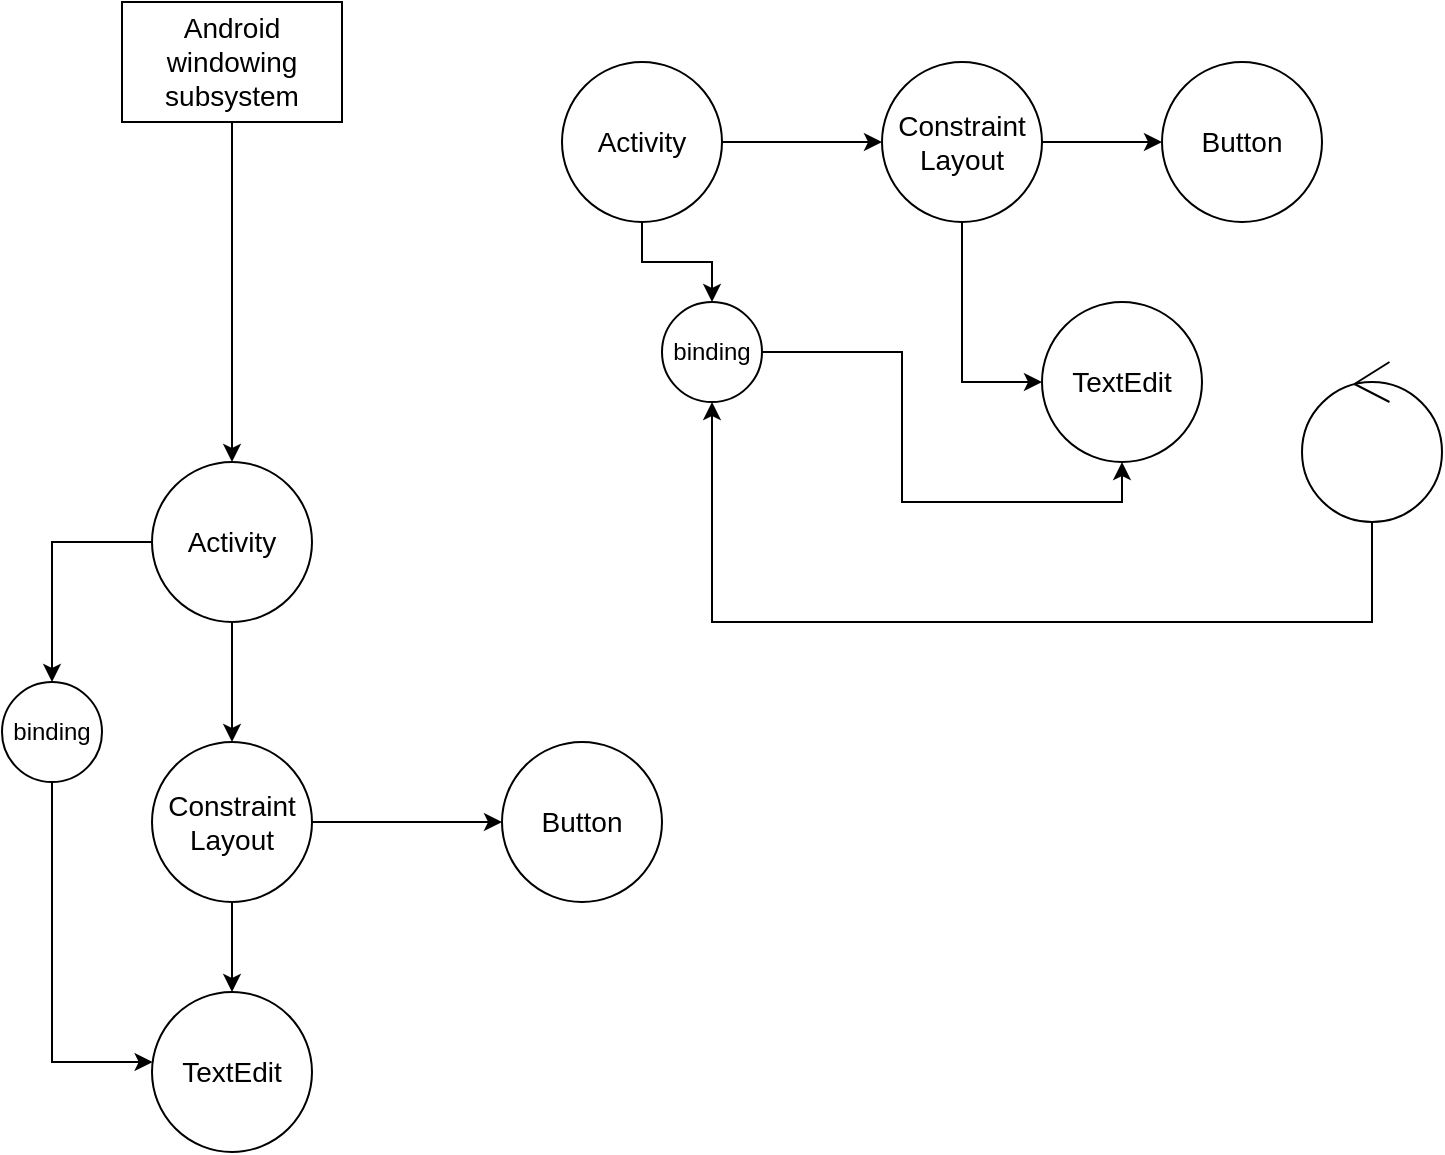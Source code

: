 <mxfile version="15.4.0" type="device" pages="4"><diagram id="f-tT5mRKqF3EOLstu7uZ" name="Page-1"><mxGraphModel dx="1120" dy="635" grid="1" gridSize="10" guides="1" tooltips="1" connect="1" arrows="1" fold="1" page="1" pageScale="1" pageWidth="827" pageHeight="1169" math="0" shadow="0"><root><mxCell id="N27WitIDvGbf6XEgmTc6-0"/><mxCell id="N27WitIDvGbf6XEgmTc6-1" parent="N27WitIDvGbf6XEgmTc6-0"/><mxCell id="N27WitIDvGbf6XEgmTc6-16" value="" style="edgeStyle=orthogonalEdgeStyle;rounded=0;orthogonalLoop=1;jettySize=auto;html=1;fontSize=14;" parent="N27WitIDvGbf6XEgmTc6-1" source="N27WitIDvGbf6XEgmTc6-2" target="N27WitIDvGbf6XEgmTc6-15" edge="1"><mxGeometry relative="1" as="geometry"/></mxCell><mxCell id="RcEVHh8Y3NC-FPqGX7AL-3" value="" style="edgeStyle=orthogonalEdgeStyle;rounded=0;orthogonalLoop=1;jettySize=auto;html=1;" parent="N27WitIDvGbf6XEgmTc6-1" source="N27WitIDvGbf6XEgmTc6-2" target="RcEVHh8Y3NC-FPqGX7AL-2" edge="1"><mxGeometry relative="1" as="geometry"/></mxCell><mxCell id="N27WitIDvGbf6XEgmTc6-2" value="Activity" style="ellipse;whiteSpace=wrap;html=1;aspect=fixed;fontSize=14;align=center;verticalAlign=middle;" parent="N27WitIDvGbf6XEgmTc6-1" vertex="1"><mxGeometry x="300" y="80" width="80" height="80" as="geometry"/></mxCell><mxCell id="N27WitIDvGbf6XEgmTc6-5" value="Android windowing subsystem" style="rounded=0;whiteSpace=wrap;html=1;fontSize=14;align=center;verticalAlign=middle;" parent="N27WitIDvGbf6XEgmTc6-1" vertex="1"><mxGeometry x="80" y="50" width="110" height="60" as="geometry"/></mxCell><mxCell id="N27WitIDvGbf6XEgmTc6-7" value="" style="endArrow=classic;html=1;rounded=0;fontSize=14;edgeStyle=orthogonalEdgeStyle;" parent="N27WitIDvGbf6XEgmTc6-1" source="N27WitIDvGbf6XEgmTc6-5" target="N27WitIDvGbf6XEgmTc6-23" edge="1"><mxGeometry width="50" height="50" relative="1" as="geometry"><mxPoint x="390" y="420" as="sourcePoint"/><mxPoint x="440" y="370" as="targetPoint"/></mxGeometry></mxCell><mxCell id="N27WitIDvGbf6XEgmTc6-18" value="" style="edgeStyle=orthogonalEdgeStyle;rounded=0;orthogonalLoop=1;jettySize=auto;html=1;fontSize=14;" parent="N27WitIDvGbf6XEgmTc6-1" source="N27WitIDvGbf6XEgmTc6-15" target="N27WitIDvGbf6XEgmTc6-17" edge="1"><mxGeometry relative="1" as="geometry"/></mxCell><mxCell id="N27WitIDvGbf6XEgmTc6-21" value="" style="edgeStyle=orthogonalEdgeStyle;rounded=0;orthogonalLoop=1;jettySize=auto;html=1;fontSize=14;entryX=0;entryY=0.5;entryDx=0;entryDy=0;" parent="N27WitIDvGbf6XEgmTc6-1" source="N27WitIDvGbf6XEgmTc6-15" target="N27WitIDvGbf6XEgmTc6-20" edge="1"><mxGeometry relative="1" as="geometry"/></mxCell><mxCell id="N27WitIDvGbf6XEgmTc6-15" value="Constraint&lt;br&gt;Layout" style="ellipse;whiteSpace=wrap;html=1;aspect=fixed;fontSize=14;align=center;verticalAlign=middle;" parent="N27WitIDvGbf6XEgmTc6-1" vertex="1"><mxGeometry x="460" y="80" width="80" height="80" as="geometry"/></mxCell><mxCell id="N27WitIDvGbf6XEgmTc6-17" value="Button" style="ellipse;whiteSpace=wrap;html=1;aspect=fixed;fontSize=14;align=center;verticalAlign=middle;" parent="N27WitIDvGbf6XEgmTc6-1" vertex="1"><mxGeometry x="600" y="80" width="80" height="80" as="geometry"/></mxCell><mxCell id="N27WitIDvGbf6XEgmTc6-20" value="TextEdit" style="ellipse;whiteSpace=wrap;html=1;aspect=fixed;fontSize=14;align=center;verticalAlign=middle;" parent="N27WitIDvGbf6XEgmTc6-1" vertex="1"><mxGeometry x="540" y="200" width="80" height="80" as="geometry"/></mxCell><mxCell id="N27WitIDvGbf6XEgmTc6-22" value="" style="edgeStyle=orthogonalEdgeStyle;rounded=0;orthogonalLoop=1;jettySize=auto;html=1;fontSize=14;exitX=0.5;exitY=1;exitDx=0;exitDy=0;" parent="N27WitIDvGbf6XEgmTc6-1" source="N27WitIDvGbf6XEgmTc6-23" target="N27WitIDvGbf6XEgmTc6-26" edge="1"><mxGeometry relative="1" as="geometry"/></mxCell><mxCell id="RcEVHh8Y3NC-FPqGX7AL-6" value="" style="edgeStyle=orthogonalEdgeStyle;rounded=0;orthogonalLoop=1;jettySize=auto;html=1;" parent="N27WitIDvGbf6XEgmTc6-1" source="N27WitIDvGbf6XEgmTc6-23" target="RcEVHh8Y3NC-FPqGX7AL-5" edge="1"><mxGeometry relative="1" as="geometry"/></mxCell><mxCell id="N27WitIDvGbf6XEgmTc6-23" value="Activity" style="ellipse;whiteSpace=wrap;html=1;aspect=fixed;fontSize=14;align=center;verticalAlign=middle;" parent="N27WitIDvGbf6XEgmTc6-1" vertex="1"><mxGeometry x="95" y="280" width="80" height="80" as="geometry"/></mxCell><mxCell id="N27WitIDvGbf6XEgmTc6-24" value="" style="edgeStyle=orthogonalEdgeStyle;rounded=0;orthogonalLoop=1;jettySize=auto;html=1;fontSize=14;" parent="N27WitIDvGbf6XEgmTc6-1" source="N27WitIDvGbf6XEgmTc6-26" target="N27WitIDvGbf6XEgmTc6-27" edge="1"><mxGeometry relative="1" as="geometry"/></mxCell><mxCell id="N27WitIDvGbf6XEgmTc6-25" value="" style="edgeStyle=orthogonalEdgeStyle;rounded=0;orthogonalLoop=1;jettySize=auto;html=1;fontSize=14;" parent="N27WitIDvGbf6XEgmTc6-1" source="N27WitIDvGbf6XEgmTc6-26" target="N27WitIDvGbf6XEgmTc6-28" edge="1"><mxGeometry relative="1" as="geometry"/></mxCell><mxCell id="N27WitIDvGbf6XEgmTc6-26" value="Constraint&lt;br&gt;Layout" style="ellipse;whiteSpace=wrap;html=1;aspect=fixed;fontSize=14;align=center;verticalAlign=middle;" parent="N27WitIDvGbf6XEgmTc6-1" vertex="1"><mxGeometry x="95" y="420" width="80" height="80" as="geometry"/></mxCell><mxCell id="N27WitIDvGbf6XEgmTc6-27" value="Button" style="ellipse;whiteSpace=wrap;html=1;aspect=fixed;fontSize=14;align=center;verticalAlign=middle;" parent="N27WitIDvGbf6XEgmTc6-1" vertex="1"><mxGeometry x="270" y="420" width="80" height="80" as="geometry"/></mxCell><mxCell id="N27WitIDvGbf6XEgmTc6-28" value="TextEdit" style="ellipse;whiteSpace=wrap;html=1;aspect=fixed;fontSize=14;align=center;verticalAlign=middle;" parent="N27WitIDvGbf6XEgmTc6-1" vertex="1"><mxGeometry x="95" y="545" width="80" height="80" as="geometry"/></mxCell><mxCell id="RcEVHh8Y3NC-FPqGX7AL-1" style="edgeStyle=orthogonalEdgeStyle;rounded=0;orthogonalLoop=1;jettySize=auto;html=1;entryX=0.5;entryY=1;entryDx=0;entryDy=0;" parent="N27WitIDvGbf6XEgmTc6-1" source="RcEVHh8Y3NC-FPqGX7AL-0" target="RcEVHh8Y3NC-FPqGX7AL-2" edge="1"><mxGeometry relative="1" as="geometry"><mxPoint x="375.0" y="330" as="targetPoint"/><Array as="points"><mxPoint x="705" y="360"/><mxPoint x="375" y="360"/></Array></mxGeometry></mxCell><mxCell id="RcEVHh8Y3NC-FPqGX7AL-0" value="" style="ellipse;shape=umlControl;whiteSpace=wrap;html=1;align=left;verticalAlign=top;" parent="N27WitIDvGbf6XEgmTc6-1" vertex="1"><mxGeometry x="670" y="230" width="70" height="80" as="geometry"/></mxCell><mxCell id="RcEVHh8Y3NC-FPqGX7AL-4" style="edgeStyle=orthogonalEdgeStyle;rounded=0;orthogonalLoop=1;jettySize=auto;html=1;entryX=0.5;entryY=1;entryDx=0;entryDy=0;" parent="N27WitIDvGbf6XEgmTc6-1" source="RcEVHh8Y3NC-FPqGX7AL-2" target="N27WitIDvGbf6XEgmTc6-20" edge="1"><mxGeometry relative="1" as="geometry"/></mxCell><mxCell id="RcEVHh8Y3NC-FPqGX7AL-2" value="binding" style="ellipse;whiteSpace=wrap;html=1;aspect=fixed;align=center;verticalAlign=middle;" parent="N27WitIDvGbf6XEgmTc6-1" vertex="1"><mxGeometry x="350" y="200" width="50" height="50" as="geometry"/></mxCell><mxCell id="RcEVHh8Y3NC-FPqGX7AL-7" style="edgeStyle=orthogonalEdgeStyle;rounded=0;orthogonalLoop=1;jettySize=auto;html=1;exitX=0.5;exitY=1;exitDx=0;exitDy=0;" parent="N27WitIDvGbf6XEgmTc6-1" source="RcEVHh8Y3NC-FPqGX7AL-5" target="N27WitIDvGbf6XEgmTc6-28" edge="1"><mxGeometry relative="1" as="geometry"><Array as="points"><mxPoint x="45" y="580"/></Array></mxGeometry></mxCell><mxCell id="RcEVHh8Y3NC-FPqGX7AL-5" value="binding" style="ellipse;whiteSpace=wrap;html=1;aspect=fixed;align=center;verticalAlign=middle;" parent="N27WitIDvGbf6XEgmTc6-1" vertex="1"><mxGeometry x="20" y="390" width="50" height="50" as="geometry"/></mxCell></root></mxGraphModel></diagram><diagram name="Page-2" id="4wFfqdESZLU_Z1doPLFf"><mxGraphModel dx="1120" dy="635" grid="1" gridSize="10" guides="1" tooltips="1" connect="1" arrows="1" fold="1" page="1" pageScale="1" pageWidth="827" pageHeight="1169" math="0" shadow="0"><root><mxCell id="GACK92mV8erqEf8Hjzlv-0"/><mxCell id="GACK92mV8erqEf8Hjzlv-1" parent="GACK92mV8erqEf8Hjzlv-0"/><mxCell id="GACK92mV8erqEf8Hjzlv-2" value="" style="edgeStyle=orthogonalEdgeStyle;rounded=0;orthogonalLoop=1;jettySize=auto;html=1;fontSize=14;" edge="1" parent="GACK92mV8erqEf8Hjzlv-1" source="GACK92mV8erqEf8Hjzlv-4" target="GACK92mV8erqEf8Hjzlv-9"><mxGeometry relative="1" as="geometry"/></mxCell><mxCell id="GACK92mV8erqEf8Hjzlv-3" value="" style="edgeStyle=orthogonalEdgeStyle;rounded=0;orthogonalLoop=1;jettySize=auto;html=1;" edge="1" parent="GACK92mV8erqEf8Hjzlv-1" source="GACK92mV8erqEf8Hjzlv-4" target="GACK92mV8erqEf8Hjzlv-23"><mxGeometry relative="1" as="geometry"/></mxCell><mxCell id="GACK92mV8erqEf8Hjzlv-28" value="" style="edgeStyle=orthogonalEdgeStyle;rounded=0;orthogonalLoop=1;jettySize=auto;html=1;entryX=0.425;entryY=-0.037;entryDx=0;entryDy=0;entryPerimeter=0;exitX=0;exitY=0.5;exitDx=0;exitDy=0;" edge="1" parent="GACK92mV8erqEf8Hjzlv-1" source="GACK92mV8erqEf8Hjzlv-4" target="GACK92mV8erqEf8Hjzlv-26"><mxGeometry relative="1" as="geometry"/></mxCell><mxCell id="GACK92mV8erqEf8Hjzlv-4" value="Activity" style="ellipse;whiteSpace=wrap;html=1;aspect=fixed;fontSize=14;align=center;verticalAlign=middle;" vertex="1" parent="GACK92mV8erqEf8Hjzlv-1"><mxGeometry x="380" y="70" width="80" height="80" as="geometry"/></mxCell><mxCell id="GACK92mV8erqEf8Hjzlv-5" value="Android windowing subsystem" style="rounded=0;whiteSpace=wrap;html=1;fontSize=14;align=center;verticalAlign=middle;" vertex="1" parent="GACK92mV8erqEf8Hjzlv-1"><mxGeometry x="80" y="50" width="110" height="60" as="geometry"/></mxCell><mxCell id="GACK92mV8erqEf8Hjzlv-6" value="" style="endArrow=classic;html=1;rounded=0;fontSize=14;edgeStyle=orthogonalEdgeStyle;" edge="1" parent="GACK92mV8erqEf8Hjzlv-1" source="GACK92mV8erqEf8Hjzlv-5" target="GACK92mV8erqEf8Hjzlv-4"><mxGeometry width="50" height="50" relative="1" as="geometry"><mxPoint x="390" y="420" as="sourcePoint"/><mxPoint x="440" y="370" as="targetPoint"/></mxGeometry></mxCell><mxCell id="GACK92mV8erqEf8Hjzlv-7" value="" style="edgeStyle=orthogonalEdgeStyle;rounded=0;orthogonalLoop=1;jettySize=auto;html=1;fontSize=14;" edge="1" parent="GACK92mV8erqEf8Hjzlv-1" source="GACK92mV8erqEf8Hjzlv-9" target="GACK92mV8erqEf8Hjzlv-10"><mxGeometry relative="1" as="geometry"/></mxCell><mxCell id="GACK92mV8erqEf8Hjzlv-8" value="" style="edgeStyle=orthogonalEdgeStyle;rounded=0;orthogonalLoop=1;jettySize=auto;html=1;fontSize=14;entryX=0;entryY=0.5;entryDx=0;entryDy=0;" edge="1" parent="GACK92mV8erqEf8Hjzlv-1" source="GACK92mV8erqEf8Hjzlv-9" target="GACK92mV8erqEf8Hjzlv-11"><mxGeometry relative="1" as="geometry"/></mxCell><mxCell id="GACK92mV8erqEf8Hjzlv-9" value="Constraint&lt;br&gt;Layout" style="ellipse;whiteSpace=wrap;html=1;aspect=fixed;fontSize=14;align=center;verticalAlign=middle;" vertex="1" parent="GACK92mV8erqEf8Hjzlv-1"><mxGeometry x="540" y="70" width="80" height="80" as="geometry"/></mxCell><mxCell id="GACK92mV8erqEf8Hjzlv-10" value="Button" style="ellipse;whiteSpace=wrap;html=1;aspect=fixed;fontSize=14;align=center;verticalAlign=middle;" vertex="1" parent="GACK92mV8erqEf8Hjzlv-1"><mxGeometry x="680" y="70" width="80" height="80" as="geometry"/></mxCell><mxCell id="GACK92mV8erqEf8Hjzlv-11" value="TextEdit" style="ellipse;whiteSpace=wrap;html=1;aspect=fixed;fontSize=14;align=center;verticalAlign=middle;" vertex="1" parent="GACK92mV8erqEf8Hjzlv-1"><mxGeometry x="620" y="190" width="80" height="80" as="geometry"/></mxCell><mxCell id="GACK92mV8erqEf8Hjzlv-12" value="" style="edgeStyle=orthogonalEdgeStyle;rounded=0;orthogonalLoop=1;jettySize=auto;html=1;fontSize=14;exitX=0.5;exitY=1;exitDx=0;exitDy=0;" edge="1" parent="GACK92mV8erqEf8Hjzlv-1" source="GACK92mV8erqEf8Hjzlv-14" target="GACK92mV8erqEf8Hjzlv-17"><mxGeometry relative="1" as="geometry"/></mxCell><mxCell id="GACK92mV8erqEf8Hjzlv-13" value="" style="edgeStyle=orthogonalEdgeStyle;rounded=0;orthogonalLoop=1;jettySize=auto;html=1;" edge="1" parent="GACK92mV8erqEf8Hjzlv-1" source="GACK92mV8erqEf8Hjzlv-14" target="GACK92mV8erqEf8Hjzlv-25"><mxGeometry relative="1" as="geometry"/></mxCell><mxCell id="GACK92mV8erqEf8Hjzlv-27" value="" style="edgeStyle=orthogonalEdgeStyle;rounded=0;orthogonalLoop=1;jettySize=auto;html=1;" edge="1" parent="GACK92mV8erqEf8Hjzlv-1" source="GACK92mV8erqEf8Hjzlv-14" target="GACK92mV8erqEf8Hjzlv-26"><mxGeometry relative="1" as="geometry"/></mxCell><mxCell id="GACK92mV8erqEf8Hjzlv-14" value="Activity" style="ellipse;whiteSpace=wrap;html=1;aspect=fixed;fontSize=14;align=center;verticalAlign=middle;" vertex="1" parent="GACK92mV8erqEf8Hjzlv-1"><mxGeometry x="95" y="280" width="80" height="80" as="geometry"/></mxCell><mxCell id="GACK92mV8erqEf8Hjzlv-15" value="" style="edgeStyle=orthogonalEdgeStyle;rounded=0;orthogonalLoop=1;jettySize=auto;html=1;fontSize=14;" edge="1" parent="GACK92mV8erqEf8Hjzlv-1" source="GACK92mV8erqEf8Hjzlv-17" target="GACK92mV8erqEf8Hjzlv-18"><mxGeometry relative="1" as="geometry"/></mxCell><mxCell id="GACK92mV8erqEf8Hjzlv-16" value="" style="edgeStyle=orthogonalEdgeStyle;rounded=0;orthogonalLoop=1;jettySize=auto;html=1;fontSize=14;" edge="1" parent="GACK92mV8erqEf8Hjzlv-1" source="GACK92mV8erqEf8Hjzlv-17" target="GACK92mV8erqEf8Hjzlv-19"><mxGeometry relative="1" as="geometry"/></mxCell><mxCell id="GACK92mV8erqEf8Hjzlv-17" value="Constraint&lt;br&gt;Layout" style="ellipse;whiteSpace=wrap;html=1;aspect=fixed;fontSize=14;align=center;verticalAlign=middle;" vertex="1" parent="GACK92mV8erqEf8Hjzlv-1"><mxGeometry x="95" y="560" width="80" height="80" as="geometry"/></mxCell><mxCell id="GACK92mV8erqEf8Hjzlv-18" value="Button" style="ellipse;whiteSpace=wrap;html=1;aspect=fixed;fontSize=14;align=center;verticalAlign=middle;" vertex="1" parent="GACK92mV8erqEf8Hjzlv-1"><mxGeometry x="270" y="560" width="80" height="80" as="geometry"/></mxCell><mxCell id="GACK92mV8erqEf8Hjzlv-19" value="TextEdit" style="ellipse;whiteSpace=wrap;html=1;aspect=fixed;fontSize=14;align=center;verticalAlign=middle;" vertex="1" parent="GACK92mV8erqEf8Hjzlv-1"><mxGeometry x="95" y="685" width="80" height="80" as="geometry"/></mxCell><mxCell id="GACK92mV8erqEf8Hjzlv-21" value="" style="ellipse;shape=umlControl;whiteSpace=wrap;html=1;align=left;verticalAlign=top;" vertex="1" parent="GACK92mV8erqEf8Hjzlv-1"><mxGeometry x="545" y="330" width="70" height="80" as="geometry"/></mxCell><mxCell id="GACK92mV8erqEf8Hjzlv-22" style="edgeStyle=orthogonalEdgeStyle;rounded=0;orthogonalLoop=1;jettySize=auto;html=1;entryX=0.5;entryY=1;entryDx=0;entryDy=0;" edge="1" parent="GACK92mV8erqEf8Hjzlv-1" source="GACK92mV8erqEf8Hjzlv-23" target="GACK92mV8erqEf8Hjzlv-11"><mxGeometry relative="1" as="geometry"/></mxCell><mxCell id="GACK92mV8erqEf8Hjzlv-23" value="binding" style="ellipse;whiteSpace=wrap;html=1;aspect=fixed;align=center;verticalAlign=middle;" vertex="1" parent="GACK92mV8erqEf8Hjzlv-1"><mxGeometry x="430" y="190" width="50" height="50" as="geometry"/></mxCell><mxCell id="GACK92mV8erqEf8Hjzlv-24" style="edgeStyle=orthogonalEdgeStyle;rounded=0;orthogonalLoop=1;jettySize=auto;html=1;exitX=0.5;exitY=1;exitDx=0;exitDy=0;" edge="1" parent="GACK92mV8erqEf8Hjzlv-1" source="GACK92mV8erqEf8Hjzlv-25" target="GACK92mV8erqEf8Hjzlv-19"><mxGeometry relative="1" as="geometry"><Array as="points"><mxPoint x="45" y="720"/></Array></mxGeometry></mxCell><mxCell id="GACK92mV8erqEf8Hjzlv-25" value="binding" style="ellipse;whiteSpace=wrap;html=1;aspect=fixed;align=center;verticalAlign=middle;" vertex="1" parent="GACK92mV8erqEf8Hjzlv-1"><mxGeometry x="20" y="530" width="50" height="50" as="geometry"/></mxCell><mxCell id="GACK92mV8erqEf8Hjzlv-32" style="edgeStyle=orthogonalEdgeStyle;rounded=0;orthogonalLoop=1;jettySize=auto;html=1;exitX=0.5;exitY=1;exitDx=0;exitDy=0;entryX=0.008;entryY=0.585;entryDx=0;entryDy=0;entryPerimeter=0;" edge="1" parent="GACK92mV8erqEf8Hjzlv-1" source="GACK92mV8erqEf8Hjzlv-26" target="GACK92mV8erqEf8Hjzlv-21"><mxGeometry relative="1" as="geometry"/></mxCell><mxCell id="GACK92mV8erqEf8Hjzlv-26" value="View&lt;br&gt;Model" style="ellipse;whiteSpace=wrap;html=1;aspect=fixed;fontSize=14;align=center;verticalAlign=middle;fillColor=#E6E6E6;" vertex="1" parent="GACK92mV8erqEf8Hjzlv-1"><mxGeometry x="290" y="210" width="80" height="80" as="geometry"/></mxCell><mxCell id="GACK92mV8erqEf8Hjzlv-34" value="" style="edgeStyle=orthogonalEdgeStyle;rounded=0;orthogonalLoop=1;jettySize=auto;html=1;entryX=1;entryY=0.5;entryDx=0;entryDy=0;" edge="1" parent="GACK92mV8erqEf8Hjzlv-1" source="GACK92mV8erqEf8Hjzlv-31" target="GACK92mV8erqEf8Hjzlv-25"><mxGeometry relative="1" as="geometry"><Array as="points"><mxPoint x="110" y="405"/><mxPoint x="110" y="555"/></Array></mxGeometry></mxCell><mxCell id="GACK92mV8erqEf8Hjzlv-31" value="obs" style="ellipse;whiteSpace=wrap;html=1;aspect=fixed;fontSize=14;align=center;verticalAlign=middle;" vertex="1" parent="GACK92mV8erqEf8Hjzlv-1"><mxGeometry x="280" y="280" width="50" height="50" as="geometry"/></mxCell><mxCell id="GACK92mV8erqEf8Hjzlv-33" value="wrapper" style="ellipse;whiteSpace=wrap;html=1;aspect=fixed;fontSize=14;align=center;verticalAlign=middle;fillColor=#E6E6E6;" vertex="1" parent="GACK92mV8erqEf8Hjzlv-1"><mxGeometry x="360" y="250" width="50" height="50" as="geometry"/></mxCell><mxCell id="GACK92mV8erqEf8Hjzlv-37" value="" style="edgeStyle=orthogonalEdgeStyle;rounded=0;orthogonalLoop=1;jettySize=auto;html=1;entryX=0.5;entryY=1;entryDx=0;entryDy=0;" edge="1" parent="GACK92mV8erqEf8Hjzlv-1" source="GACK92mV8erqEf8Hjzlv-35" target="GACK92mV8erqEf8Hjzlv-23"><mxGeometry relative="1" as="geometry"><mxPoint x="500" y="425" as="targetPoint"/></mxGeometry></mxCell><mxCell id="GACK92mV8erqEf8Hjzlv-35" value="obs" style="ellipse;whiteSpace=wrap;html=1;aspect=fixed;fontSize=14;align=center;verticalAlign=middle;" vertex="1" parent="GACK92mV8erqEf8Hjzlv-1"><mxGeometry x="350" y="290" width="50" height="50" as="geometry"/></mxCell></root></mxGraphModel></diagram><diagram id="hsKmJgHv_F4fAHrpacYP" name="Page-3"><mxGraphModel dx="812" dy="540" grid="1" gridSize="10" guides="1" tooltips="1" connect="1" arrows="1" fold="1" page="1" pageScale="1" pageWidth="827" pageHeight="1169" math="0" shadow="0"><root><mxCell id="lCK9crX0tvZwEf8rciXh-0"/><mxCell id="lCK9crX0tvZwEf8rciXh-1" parent="lCK9crX0tvZwEf8rciXh-0"/><mxCell id="lCK9crX0tvZwEf8rciXh-4" value="AboutActivity" style="rounded=0;whiteSpace=wrap;html=1;fillColor=#FFFFFF;" vertex="1" parent="lCK9crX0tvZwEf8rciXh-1"><mxGeometry x="90" y="80" width="100" height="110" as="geometry"/></mxCell><mxCell id="lCK9crX0tvZwEf8rciXh-5" value="layout" style="rounded=0;whiteSpace=wrap;html=1;fillColor=#FFFFFF;" vertex="1" parent="lCK9crX0tvZwEf8rciXh-1"><mxGeometry x="160" y="160" width="50" height="60" as="geometry"/></mxCell><mxCell id="lCK9crX0tvZwEf8rciXh-15" style="edgeStyle=orthogonalEdgeStyle;rounded=0;orthogonalLoop=1;jettySize=auto;html=1;exitX=1;exitY=0.5;exitDx=0;exitDy=0;" edge="1" parent="lCK9crX0tvZwEf8rciXh-1" source="lCK9crX0tvZwEf8rciXh-7" target="lCK9crX0tvZwEf8rciXh-10"><mxGeometry relative="1" as="geometry"/></mxCell><mxCell id="lCK9crX0tvZwEf8rciXh-7" value="MainActivity" style="rounded=0;whiteSpace=wrap;html=1;fillColor=#FFFFFF;" vertex="1" parent="lCK9crX0tvZwEf8rciXh-1"><mxGeometry x="100" y="270" width="100" height="110" as="geometry"/></mxCell><mxCell id="lCK9crX0tvZwEf8rciXh-10" value="MainActivity&lt;br&gt;ViewModel" style="rounded=0;whiteSpace=wrap;html=1;fillColor=#FFFFFF;" vertex="1" parent="lCK9crX0tvZwEf8rciXh-1"><mxGeometry x="360" y="270" width="80" height="80" as="geometry"/></mxCell><mxCell id="lCK9crX0tvZwEf8rciXh-11" value="layout" style="rounded=0;whiteSpace=wrap;html=1;fillColor=#FFFFFF;" vertex="1" parent="lCK9crX0tvZwEf8rciXh-1"><mxGeometry x="170" y="350" width="50" height="60" as="geometry"/></mxCell></root></mxGraphModel></diagram><diagram id="xl3Y7JYJf6htC-g9_tCH" name="Page-4"><mxGraphModel dx="812" dy="540" grid="1" gridSize="10" guides="1" tooltips="1" connect="1" arrows="1" fold="1" page="1" pageScale="1" pageWidth="827" pageHeight="1169" math="0" shadow="0"><root><mxCell id="qGR03WUyvOXKq8z8R409-0"/><mxCell id="qGR03WUyvOXKq8z8R409-1" parent="qGR03WUyvOXKq8z8R409-0"/><mxCell id="qGR03WUyvOXKq8z8R409-4" style="edgeStyle=orthogonalEdgeStyle;rounded=0;orthogonalLoop=1;jettySize=auto;html=1;exitX=0.25;exitY=0;exitDx=0;exitDy=0;entryX=0.25;entryY=1;entryDx=0;entryDy=0;" edge="1" parent="qGR03WUyvOXKq8z8R409-1" source="qGR03WUyvOXKq8z8R409-2" target="qGR03WUyvOXKq8z8R409-3"><mxGeometry relative="1" as="geometry"/></mxCell><mxCell id="qGR03WUyvOXKq8z8R409-2" value="MainActivity" style="rounded=0;whiteSpace=wrap;html=1;fillColor=#FFFFFF;" vertex="1" parent="qGR03WUyvOXKq8z8R409-1"><mxGeometry x="120" y="390" width="120" height="60" as="geometry"/></mxCell><mxCell id="qGR03WUyvOXKq8z8R409-5" style="edgeStyle=orthogonalEdgeStyle;rounded=0;orthogonalLoop=1;jettySize=auto;html=1;exitX=0.75;exitY=1;exitDx=0;exitDy=0;entryX=0.75;entryY=0;entryDx=0;entryDy=0;" edge="1" parent="qGR03WUyvOXKq8z8R409-1" source="qGR03WUyvOXKq8z8R409-3" target="qGR03WUyvOXKq8z8R409-2"><mxGeometry relative="1" as="geometry"/></mxCell><mxCell id="qGR03WUyvOXKq8z8R409-7" style="edgeStyle=orthogonalEdgeStyle;rounded=0;orthogonalLoop=1;jettySize=auto;html=1;exitX=0.25;exitY=0;exitDx=0;exitDy=0;entryX=0.25;entryY=1;entryDx=0;entryDy=0;" edge="1" parent="qGR03WUyvOXKq8z8R409-1" source="qGR03WUyvOXKq8z8R409-3" target="qGR03WUyvOXKq8z8R409-6"><mxGeometry relative="1" as="geometry"/></mxCell><mxCell id="qGR03WUyvOXKq8z8R409-3" value="AboutActivity" style="rounded=0;whiteSpace=wrap;html=1;fillColor=#FFFFFF;" vertex="1" parent="qGR03WUyvOXKq8z8R409-1"><mxGeometry x="120" y="270" width="120" height="60" as="geometry"/></mxCell><mxCell id="qGR03WUyvOXKq8z8R409-8" style="edgeStyle=orthogonalEdgeStyle;rounded=0;orthogonalLoop=1;jettySize=auto;html=1;exitX=0.75;exitY=1;exitDx=0;exitDy=0;entryX=0.75;entryY=0;entryDx=0;entryDy=0;" edge="1" parent="qGR03WUyvOXKq8z8R409-1" source="qGR03WUyvOXKq8z8R409-6" target="qGR03WUyvOXKq8z8R409-3"><mxGeometry relative="1" as="geometry"/></mxCell><mxCell id="qGR03WUyvOXKq8z8R409-6" value="BrowserActivity" style="rounded=0;whiteSpace=wrap;html=1;fillColor=#FFFFFF;" vertex="1" parent="qGR03WUyvOXKq8z8R409-1"><mxGeometry x="120" y="140" width="120" height="60" as="geometry"/></mxCell><mxCell id="qGR03WUyvOXKq8z8R409-9" style="edgeStyle=orthogonalEdgeStyle;rounded=0;orthogonalLoop=1;jettySize=auto;html=1;exitX=0.25;exitY=0;exitDx=0;exitDy=0;entryX=0.25;entryY=1;entryDx=0;entryDy=0;" edge="1" parent="qGR03WUyvOXKq8z8R409-1" source="qGR03WUyvOXKq8z8R409-10" target="qGR03WUyvOXKq8z8R409-13"><mxGeometry relative="1" as="geometry"/></mxCell><mxCell id="qGR03WUyvOXKq8z8R409-10" value="MainActivity" style="rounded=0;whiteSpace=wrap;html=1;fillColor=#FFFFFF;" vertex="1" parent="qGR03WUyvOXKq8z8R409-1"><mxGeometry x="430" y="390" width="120" height="60" as="geometry"/></mxCell><mxCell id="qGR03WUyvOXKq8z8R409-11" style="edgeStyle=orthogonalEdgeStyle;rounded=0;orthogonalLoop=1;jettySize=auto;html=1;exitX=0.75;exitY=1;exitDx=0;exitDy=0;entryX=0.75;entryY=0;entryDx=0;entryDy=0;" edge="1" parent="qGR03WUyvOXKq8z8R409-1" source="qGR03WUyvOXKq8z8R409-13" target="qGR03WUyvOXKq8z8R409-10"><mxGeometry relative="1" as="geometry"/></mxCell><mxCell id="qGR03WUyvOXKq8z8R409-13" value="AboutActivity" style="rounded=0;whiteSpace=wrap;html=1;fillColor=#FFFFFF;" vertex="1" parent="qGR03WUyvOXKq8z8R409-1"><mxGeometry x="430" y="270" width="120" height="60" as="geometry"/></mxCell><mxCell id="qGR03WUyvOXKq8z8R409-15" value="BrowserActivity" style="rounded=0;whiteSpace=wrap;html=1;fillColor=#FFFFFF;" vertex="1" parent="qGR03WUyvOXKq8z8R409-1"><mxGeometry x="630" y="390" width="120" height="60" as="geometry"/></mxCell></root></mxGraphModel></diagram></mxfile>